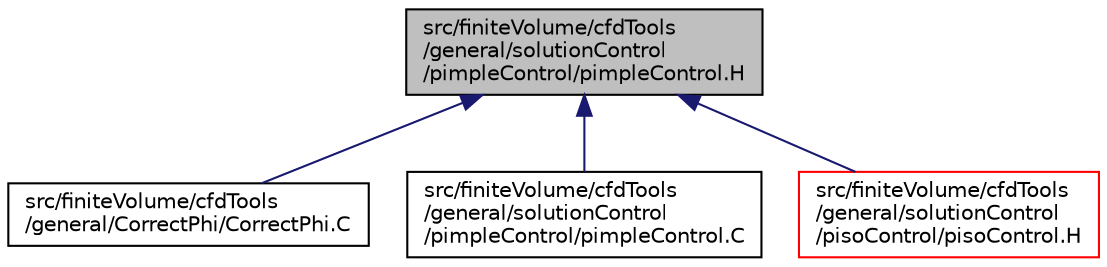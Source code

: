 digraph "src/finiteVolume/cfdTools/general/solutionControl/pimpleControl/pimpleControl.H"
{
  bgcolor="transparent";
  edge [fontname="Helvetica",fontsize="10",labelfontname="Helvetica",labelfontsize="10"];
  node [fontname="Helvetica",fontsize="10",shape=record];
  Node1 [label="src/finiteVolume/cfdTools\l/general/solutionControl\l/pimpleControl/pimpleControl.H",height=0.2,width=0.4,color="black", fillcolor="grey75", style="filled", fontcolor="black"];
  Node1 -> Node2 [dir="back",color="midnightblue",fontsize="10",style="solid",fontname="Helvetica"];
  Node2 [label="src/finiteVolume/cfdTools\l/general/CorrectPhi/CorrectPhi.C",height=0.2,width=0.4,color="black",URL="$a05062.html"];
  Node1 -> Node3 [dir="back",color="midnightblue",fontsize="10",style="solid",fontname="Helvetica"];
  Node3 [label="src/finiteVolume/cfdTools\l/general/solutionControl\l/pimpleControl/pimpleControl.C",height=0.2,width=0.4,color="black",URL="$a05131.html"];
  Node1 -> Node4 [dir="back",color="midnightblue",fontsize="10",style="solid",fontname="Helvetica"];
  Node4 [label="src/finiteVolume/cfdTools\l/general/solutionControl\l/pisoControl/pisoControl.H",height=0.2,width=0.4,color="red",URL="$a05135.html"];
}
